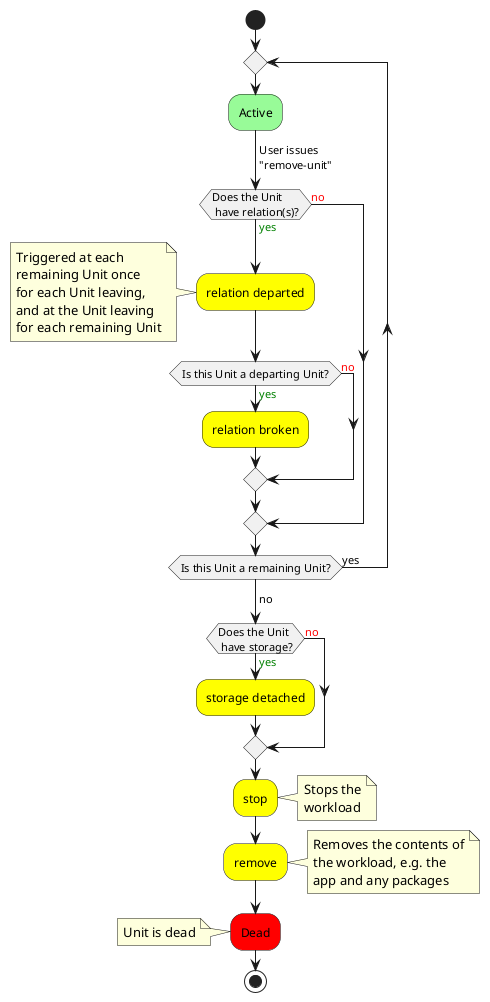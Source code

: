 @startuml

start

repeat

#palegreen:Active;
-> User issues
"remove-unit";

if (Does the Unit\n have relation(s)?) then (<color:green>yes)
  #yellow:relation departed;
  note left
    Triggered at each
    remaining Unit once
    for each Unit leaving,
    and at the Unit leaving
    for each remaining Unit
  end note

  if (Is this Unit a departing Unit?) then (<color:green>yes)
    #yellow:relation broken;
  else (<color:red>no)

  endif

else (<color:red>no)

endif

repeat while (Is this Unit a remaining Unit?) is (yes)
->no;

  if (Does the Unit\n have storage?) then (<color:green>yes)
    #yellow:storage detached;
  else (<color:red>no)

  endif

  #yellow:stop;
  note right
    Stops the
    workload
  end note

  #yellow:remove;
  note right
    Removes the contents of
    the workload, e.g. the
    app and any packages
  end note

  #red:Dead;
  note left
    Unit is dead
  end note

  stop

@enduml
